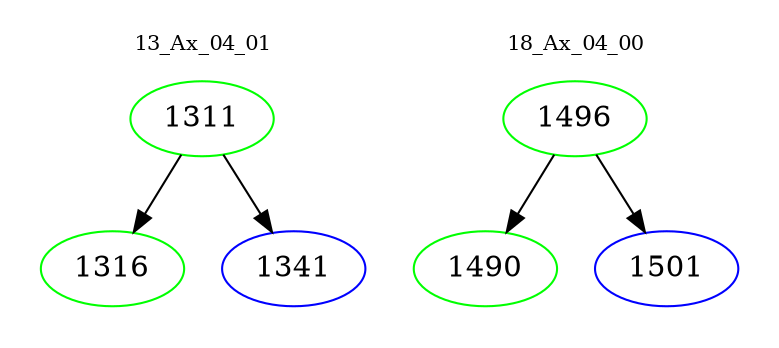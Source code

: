 digraph{
subgraph cluster_0 {
color = white
label = "13_Ax_04_01";
fontsize=10;
T0_1311 [label="1311", color="green"]
T0_1311 -> T0_1316 [color="black"]
T0_1316 [label="1316", color="green"]
T0_1311 -> T0_1341 [color="black"]
T0_1341 [label="1341", color="blue"]
}
subgraph cluster_1 {
color = white
label = "18_Ax_04_00";
fontsize=10;
T1_1496 [label="1496", color="green"]
T1_1496 -> T1_1490 [color="black"]
T1_1490 [label="1490", color="green"]
T1_1496 -> T1_1501 [color="black"]
T1_1501 [label="1501", color="blue"]
}
}
